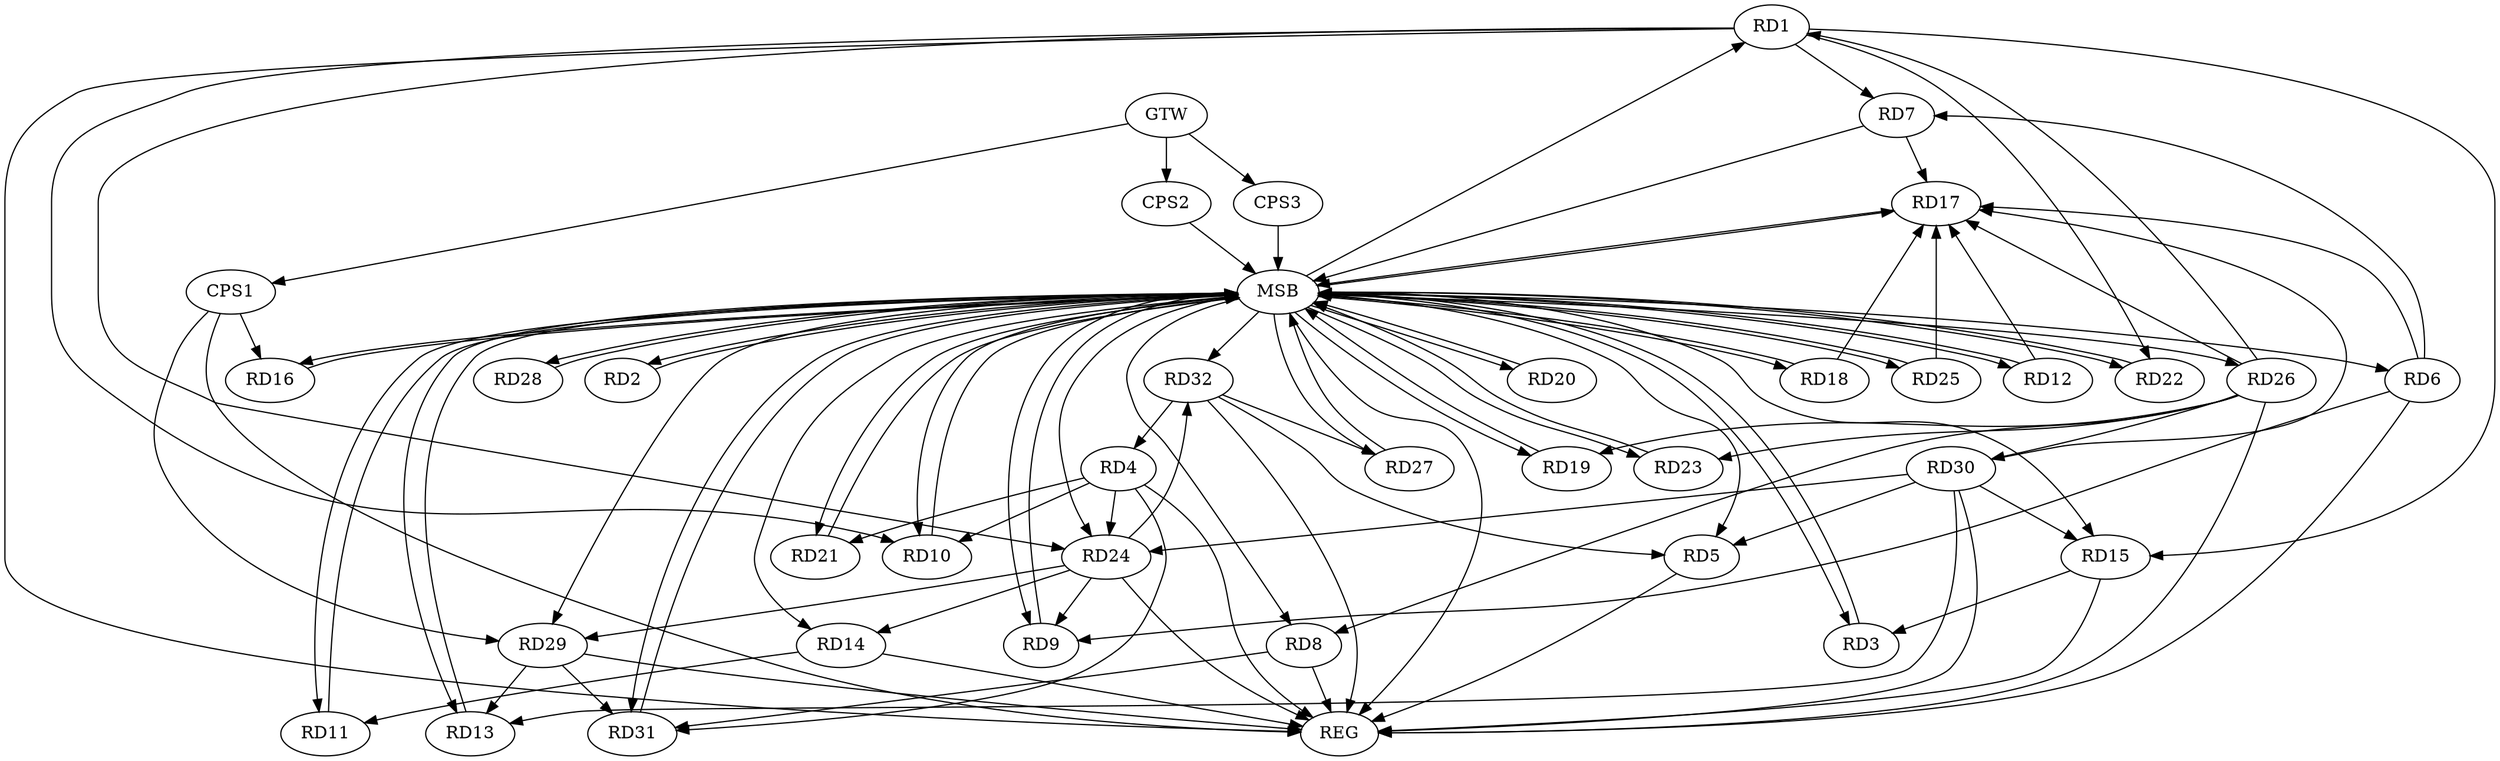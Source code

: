 strict digraph G {
  RD1 [ label="RD1" ];
  RD2 [ label="RD2" ];
  RD3 [ label="RD3" ];
  RD4 [ label="RD4" ];
  RD5 [ label="RD5" ];
  RD6 [ label="RD6" ];
  RD7 [ label="RD7" ];
  RD8 [ label="RD8" ];
  RD9 [ label="RD9" ];
  RD10 [ label="RD10" ];
  RD11 [ label="RD11" ];
  RD12 [ label="RD12" ];
  RD13 [ label="RD13" ];
  RD14 [ label="RD14" ];
  RD15 [ label="RD15" ];
  RD16 [ label="RD16" ];
  RD17 [ label="RD17" ];
  RD18 [ label="RD18" ];
  RD19 [ label="RD19" ];
  RD20 [ label="RD20" ];
  RD21 [ label="RD21" ];
  RD22 [ label="RD22" ];
  RD23 [ label="RD23" ];
  RD24 [ label="RD24" ];
  RD25 [ label="RD25" ];
  RD26 [ label="RD26" ];
  RD27 [ label="RD27" ];
  RD28 [ label="RD28" ];
  RD29 [ label="RD29" ];
  RD30 [ label="RD30" ];
  RD31 [ label="RD31" ];
  RD32 [ label="RD32" ];
  CPS1 [ label="CPS1" ];
  CPS2 [ label="CPS2" ];
  CPS3 [ label="CPS3" ];
  GTW [ label="GTW" ];
  REG [ label="REG" ];
  MSB [ label="MSB" ];
  RD1 -> RD7;
  RD1 -> RD10;
  RD1 -> RD15;
  RD1 -> RD22;
  RD1 -> RD24;
  RD26 -> RD1;
  RD15 -> RD3;
  RD4 -> RD10;
  RD4 -> RD21;
  RD4 -> RD24;
  RD4 -> RD31;
  RD32 -> RD4;
  RD30 -> RD5;
  RD32 -> RD5;
  RD6 -> RD7;
  RD6 -> RD9;
  RD6 -> RD17;
  RD26 -> RD8;
  RD8 -> RD31;
  RD24 -> RD9;
  RD14 -> RD11;
  RD29 -> RD13;
  RD30 -> RD13;
  RD24 -> RD14;
  RD30 -> RD15;
  RD26 -> RD17;
  RD30 -> RD17;
  RD26 -> RD19;
  RD26 -> RD23;
  RD24 -> RD29;
  RD30 -> RD24;
  RD24 -> RD32;
  RD26 -> RD30;
  RD32 -> RD27;
  RD29 -> RD31;
  CPS1 -> RD16;
  CPS1 -> RD29;
  GTW -> CPS1;
  GTW -> CPS2;
  GTW -> CPS3;
  RD1 -> REG;
  RD4 -> REG;
  RD5 -> REG;
  RD6 -> REG;
  RD8 -> REG;
  RD14 -> REG;
  RD15 -> REG;
  RD24 -> REG;
  RD26 -> REG;
  RD29 -> REG;
  RD30 -> REG;
  RD32 -> REG;
  CPS1 -> REG;
  RD2 -> MSB;
  MSB -> RD5;
  MSB -> RD8;
  MSB -> RD10;
  MSB -> RD13;
  MSB -> RD14;
  MSB -> RD16;
  MSB -> REG;
  RD3 -> MSB;
  MSB -> RD1;
  MSB -> RD2;
  MSB -> RD22;
  MSB -> RD31;
  RD7 -> MSB;
  MSB -> RD9;
  MSB -> RD15;
  MSB -> RD25;
  RD9 -> MSB;
  RD10 -> MSB;
  MSB -> RD17;
  MSB -> RD27;
  RD11 -> MSB;
  MSB -> RD3;
  MSB -> RD18;
  RD12 -> MSB;
  MSB -> RD20;
  MSB -> RD26;
  MSB -> RD29;
  RD13 -> MSB;
  RD16 -> MSB;
  MSB -> RD32;
  RD17 -> MSB;
  RD18 -> MSB;
  MSB -> RD6;
  MSB -> RD19;
  RD19 -> MSB;
  RD20 -> MSB;
  MSB -> RD21;
  MSB -> RD28;
  RD21 -> MSB;
  RD22 -> MSB;
  RD23 -> MSB;
  MSB -> RD12;
  RD25 -> MSB;
  MSB -> RD11;
  RD27 -> MSB;
  RD28 -> MSB;
  RD31 -> MSB;
  MSB -> RD23;
  CPS2 -> MSB;
  CPS3 -> MSB;
  MSB -> RD24;
  RD12 -> RD17;
  RD7 -> RD17;
  RD25 -> RD17;
  RD18 -> RD17;
}
